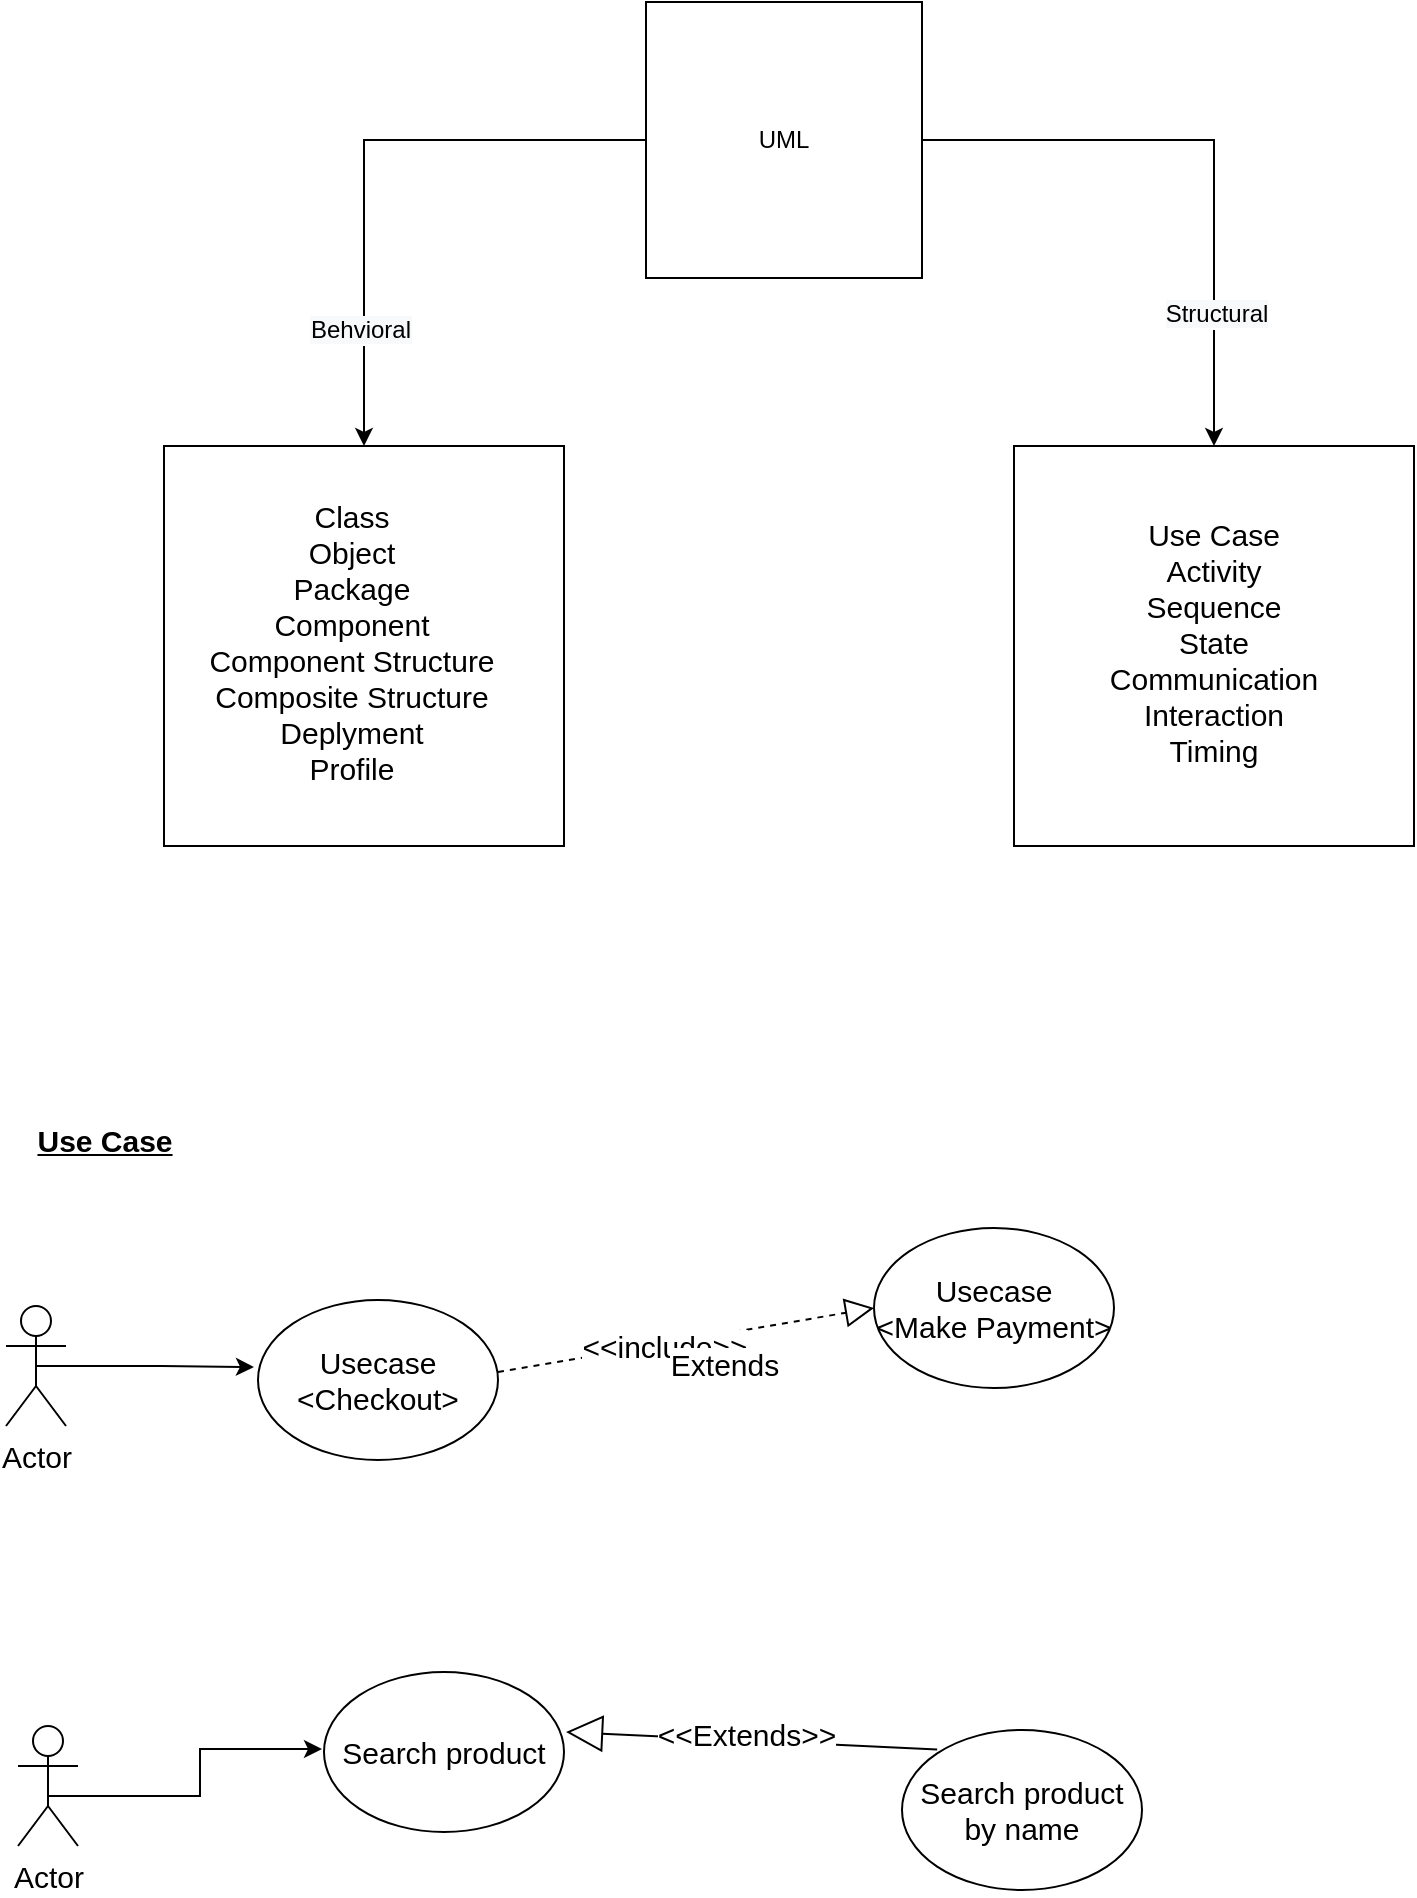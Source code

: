 <mxfile version="14.8.3" type="github">
  <diagram id="1wqHAJh1DKUwnAosQYlU" name="Page-1">
    <mxGraphModel dx="1042" dy="706" grid="0" gridSize="10" guides="1" tooltips="1" connect="1" arrows="1" fold="1" page="1" pageScale="1" pageWidth="850" pageHeight="1100" math="0" shadow="0">
      <root>
        <mxCell id="0" />
        <mxCell id="1" parent="0" />
        <mxCell id="rDqMr2C50JIM207bRzbc-3" style="edgeStyle=orthogonalEdgeStyle;rounded=0;orthogonalLoop=1;jettySize=auto;html=1;exitX=0;exitY=0.5;exitDx=0;exitDy=0;entryX=0.5;entryY=0;entryDx=0;entryDy=0;" edge="1" parent="1" source="rDqMr2C50JIM207bRzbc-1" target="rDqMr2C50JIM207bRzbc-2">
          <mxGeometry relative="1" as="geometry" />
        </mxCell>
        <mxCell id="rDqMr2C50JIM207bRzbc-7" value="&lt;span style=&quot;font-size: 12px ; background-color: rgb(248 , 249 , 250)&quot;&gt;Behvioral&lt;/span&gt;" style="edgeLabel;html=1;align=center;verticalAlign=middle;resizable=0;points=[];" vertex="1" connectable="0" parent="rDqMr2C50JIM207bRzbc-3">
          <mxGeometry x="0.605" y="-2" relative="1" as="geometry">
            <mxPoint as="offset" />
          </mxGeometry>
        </mxCell>
        <mxCell id="rDqMr2C50JIM207bRzbc-5" style="edgeStyle=orthogonalEdgeStyle;rounded=0;orthogonalLoop=1;jettySize=auto;html=1;exitX=1;exitY=0.5;exitDx=0;exitDy=0;" edge="1" parent="1" source="rDqMr2C50JIM207bRzbc-1" target="rDqMr2C50JIM207bRzbc-4">
          <mxGeometry relative="1" as="geometry" />
        </mxCell>
        <mxCell id="rDqMr2C50JIM207bRzbc-8" value="&lt;span style=&quot;font-size: 12px ; background-color: rgb(248 , 249 , 250)&quot;&gt;Structural&lt;/span&gt;" style="edgeLabel;html=1;align=center;verticalAlign=middle;resizable=0;points=[];" vertex="1" connectable="0" parent="rDqMr2C50JIM207bRzbc-5">
          <mxGeometry x="0.559" y="1" relative="1" as="geometry">
            <mxPoint as="offset" />
          </mxGeometry>
        </mxCell>
        <mxCell id="rDqMr2C50JIM207bRzbc-1" value="UML" style="whiteSpace=wrap;html=1;aspect=fixed;" vertex="1" parent="1">
          <mxGeometry x="394" y="29" width="138" height="138" as="geometry" />
        </mxCell>
        <mxCell id="rDqMr2C50JIM207bRzbc-2" value="" style="whiteSpace=wrap;html=1;aspect=fixed;" vertex="1" parent="1">
          <mxGeometry x="153" y="251" width="200" height="200" as="geometry" />
        </mxCell>
        <mxCell id="rDqMr2C50JIM207bRzbc-4" value="" style="whiteSpace=wrap;html=1;aspect=fixed;" vertex="1" parent="1">
          <mxGeometry x="578" y="251" width="200" height="200" as="geometry" />
        </mxCell>
        <mxCell id="rDqMr2C50JIM207bRzbc-9" value="Class&lt;br style=&quot;font-size: 15px;&quot;&gt;Object&lt;br style=&quot;font-size: 15px;&quot;&gt;Package&lt;br style=&quot;font-size: 15px;&quot;&gt;Component&lt;br style=&quot;font-size: 15px;&quot;&gt;Component Structure&lt;br style=&quot;font-size: 15px;&quot;&gt;Composite Structure&lt;br style=&quot;font-size: 15px;&quot;&gt;Deplyment&lt;br style=&quot;font-size: 15px;&quot;&gt;Profile" style="text;html=1;strokeColor=none;fillColor=none;align=center;verticalAlign=middle;whiteSpace=wrap;rounded=0;fontSize=15;" vertex="1" parent="1">
          <mxGeometry x="163" y="261" width="168" height="176" as="geometry" />
        </mxCell>
        <mxCell id="rDqMr2C50JIM207bRzbc-11" value="Use Case&lt;br&gt;Activity&lt;br&gt;Sequence&lt;br&gt;State&lt;br&gt;Communication&lt;br&gt;Interaction&lt;br&gt;Timing" style="text;html=1;strokeColor=none;fillColor=none;align=center;verticalAlign=middle;whiteSpace=wrap;rounded=0;fontSize=15;" vertex="1" parent="1">
          <mxGeometry x="594" y="261" width="168" height="176" as="geometry" />
        </mxCell>
        <mxCell id="rDqMr2C50JIM207bRzbc-12" value="&lt;b&gt;&lt;u&gt;Use Case&lt;br&gt;&lt;/u&gt;&lt;/b&gt;" style="text;html=1;align=center;verticalAlign=middle;resizable=0;points=[];autosize=1;strokeColor=none;fontSize=15;" vertex="1" parent="1">
          <mxGeometry x="84" y="587" width="78" height="22" as="geometry" />
        </mxCell>
        <mxCell id="rDqMr2C50JIM207bRzbc-17" style="edgeStyle=orthogonalEdgeStyle;rounded=0;orthogonalLoop=1;jettySize=auto;html=1;exitX=0.5;exitY=0.5;exitDx=0;exitDy=0;exitPerimeter=0;entryX=-0.017;entryY=0.419;entryDx=0;entryDy=0;entryPerimeter=0;fontSize=15;" edge="1" parent="1" source="rDqMr2C50JIM207bRzbc-13" target="rDqMr2C50JIM207bRzbc-14">
          <mxGeometry relative="1" as="geometry" />
        </mxCell>
        <mxCell id="rDqMr2C50JIM207bRzbc-13" value="Actor" style="shape=umlActor;verticalLabelPosition=bottom;verticalAlign=top;html=1;fontSize=15;" vertex="1" parent="1">
          <mxGeometry x="74" y="681" width="30" height="60" as="geometry" />
        </mxCell>
        <mxCell id="rDqMr2C50JIM207bRzbc-14" value="Usecase&lt;br&gt;&amp;lt;Checkout&amp;gt;" style="ellipse;whiteSpace=wrap;html=1;fontSize=15;" vertex="1" parent="1">
          <mxGeometry x="200" y="678" width="120" height="80" as="geometry" />
        </mxCell>
        <mxCell id="rDqMr2C50JIM207bRzbc-18" value="Usecase&lt;br&gt;&amp;lt;Make Payment&amp;gt;" style="ellipse;whiteSpace=wrap;html=1;fontSize=15;" vertex="1" parent="1">
          <mxGeometry x="508" y="642" width="120" height="80" as="geometry" />
        </mxCell>
        <mxCell id="rDqMr2C50JIM207bRzbc-34" value="" style="endArrow=block;dashed=1;endFill=0;endSize=12;html=1;fontSize=15;entryX=0;entryY=0.5;entryDx=0;entryDy=0;" edge="1" parent="1" target="rDqMr2C50JIM207bRzbc-18">
          <mxGeometry width="160" relative="1" as="geometry">
            <mxPoint x="320" y="714" as="sourcePoint" />
            <mxPoint x="480" y="714" as="targetPoint" />
          </mxGeometry>
        </mxCell>
        <mxCell id="rDqMr2C50JIM207bRzbc-35" value="&amp;lt;&amp;lt;include&amp;gt;&amp;gt;" style="edgeLabel;html=1;align=center;verticalAlign=middle;resizable=0;points=[];fontSize=15;" vertex="1" connectable="0" parent="rDqMr2C50JIM207bRzbc-34">
          <mxGeometry x="-0.118" y="-1" relative="1" as="geometry">
            <mxPoint as="offset" />
          </mxGeometry>
        </mxCell>
        <mxCell id="rDqMr2C50JIM207bRzbc-42" style="edgeStyle=orthogonalEdgeStyle;rounded=0;orthogonalLoop=1;jettySize=auto;html=1;exitX=1;exitY=0.333;exitDx=0;exitDy=0;exitPerimeter=0;fontSize=15;" edge="1" parent="1" source="rDqMr2C50JIM207bRzbc-37">
          <mxGeometry relative="1" as="geometry">
            <mxPoint x="232" y="902.5" as="targetPoint" />
            <Array as="points">
              <mxPoint x="95" y="911" />
              <mxPoint x="95" y="926" />
              <mxPoint x="171" y="926" />
              <mxPoint x="171" y="903" />
            </Array>
          </mxGeometry>
        </mxCell>
        <mxCell id="rDqMr2C50JIM207bRzbc-37" value="Actor" style="shape=umlActor;verticalLabelPosition=bottom;verticalAlign=top;html=1;fontSize=15;" vertex="1" parent="1">
          <mxGeometry x="80" y="891" width="30" height="60" as="geometry" />
        </mxCell>
        <mxCell id="rDqMr2C50JIM207bRzbc-38" value="Search product&lt;br&gt;" style="ellipse;whiteSpace=wrap;html=1;fontSize=15;" vertex="1" parent="1">
          <mxGeometry x="233" y="864" width="120" height="80" as="geometry" />
        </mxCell>
        <mxCell id="rDqMr2C50JIM207bRzbc-39" value="Search product&lt;br&gt;by name" style="ellipse;whiteSpace=wrap;html=1;fontSize=15;" vertex="1" parent="1">
          <mxGeometry x="522" y="893" width="120" height="80" as="geometry" />
        </mxCell>
        <mxCell id="rDqMr2C50JIM207bRzbc-45" value="Extends" style="endArrow=block;endSize=16;endFill=0;html=1;fontSize=15;exitX=0;exitY=0;exitDx=0;exitDy=0;" edge="1" parent="1">
          <mxGeometry x="1" y="-168" width="160" relative="1" as="geometry">
            <mxPoint x="539.574" y="902.716" as="sourcePoint" />
            <mxPoint x="354" y="894" as="targetPoint" />
            <Array as="points" />
            <mxPoint x="71" y="-16" as="offset" />
          </mxGeometry>
        </mxCell>
        <mxCell id="rDqMr2C50JIM207bRzbc-46" value="&amp;lt;&amp;lt;Extends&amp;gt;&amp;gt;" style="edgeLabel;html=1;align=center;verticalAlign=middle;resizable=0;points=[];fontSize=15;" vertex="1" connectable="0" parent="rDqMr2C50JIM207bRzbc-45">
          <mxGeometry x="0.031" y="-3" relative="1" as="geometry">
            <mxPoint as="offset" />
          </mxGeometry>
        </mxCell>
      </root>
    </mxGraphModel>
  </diagram>
</mxfile>
